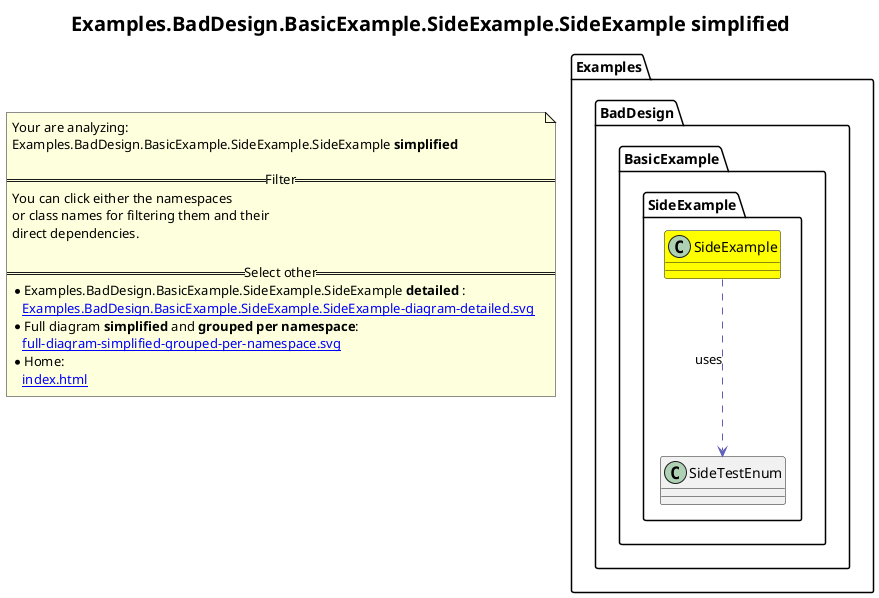 @startuml
skinparam linetype ortho
title <size:20>Examples.BadDesign.BasicExample.SideExample.SideExample **simplified** </size>
note "Your are analyzing:\nExamples.BadDesign.BasicExample.SideExample.SideExample **simplified** \n\n==Filter==\nYou can click either the namespaces \nor class names for filtering them and their\ndirect dependencies.\n\n==Select other==\n* Examples.BadDesign.BasicExample.SideExample.SideExample **detailed** :\n   [[Examples.BadDesign.BasicExample.SideExample.SideExample-diagram-detailed.svg]]\n* Full diagram **simplified** and **grouped per namespace**:\n   [[full-diagram-simplified-grouped-per-namespace.svg]]\n* Home:\n   [[index.html]]" as FloatingNote
      class Examples.BadDesign.BasicExample.SideExample.SideExample [[Examples.BadDesign.BasicExample.SideExample.SideExample-diagram-simplified.svg]] #yellow {
      }
      class Examples.BadDesign.BasicExample.SideExample.SideTestEnum [[Examples.BadDesign.BasicExample.SideExample.SideTestEnum-diagram-simplified.svg]]  {
      }
 ' *************************************** 
 ' *************************************** 
 ' *************************************** 
' Class relations extracted from namespace:
' Examples.BadDesign.BasicExample.SideExample
Examples.BadDesign.BasicExample.SideExample.SideExample .[#6060BB].> Examples.BadDesign.BasicExample.SideExample.SideTestEnum  : uses 
@enduml